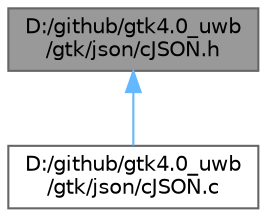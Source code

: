 digraph "D:/github/gtk4.0_uwb/gtk/json/cJSON.h"
{
 // LATEX_PDF_SIZE
  bgcolor="transparent";
  edge [fontname=Helvetica,fontsize=10,labelfontname=Helvetica,labelfontsize=10];
  node [fontname=Helvetica,fontsize=10,shape=box,height=0.2,width=0.4];
  Node1 [label="D:/github/gtk4.0_uwb\l/gtk/json/cJSON.h",height=0.2,width=0.4,color="gray40", fillcolor="grey60", style="filled", fontcolor="black",tooltip=" "];
  Node1 -> Node2 [dir="back",color="steelblue1",style="solid"];
  Node2 [label="D:/github/gtk4.0_uwb\l/gtk/json/cJSON.c",height=0.2,width=0.4,color="grey40", fillcolor="white", style="filled",URL="$c_j_s_o_n_8c.html",tooltip=" "];
}
